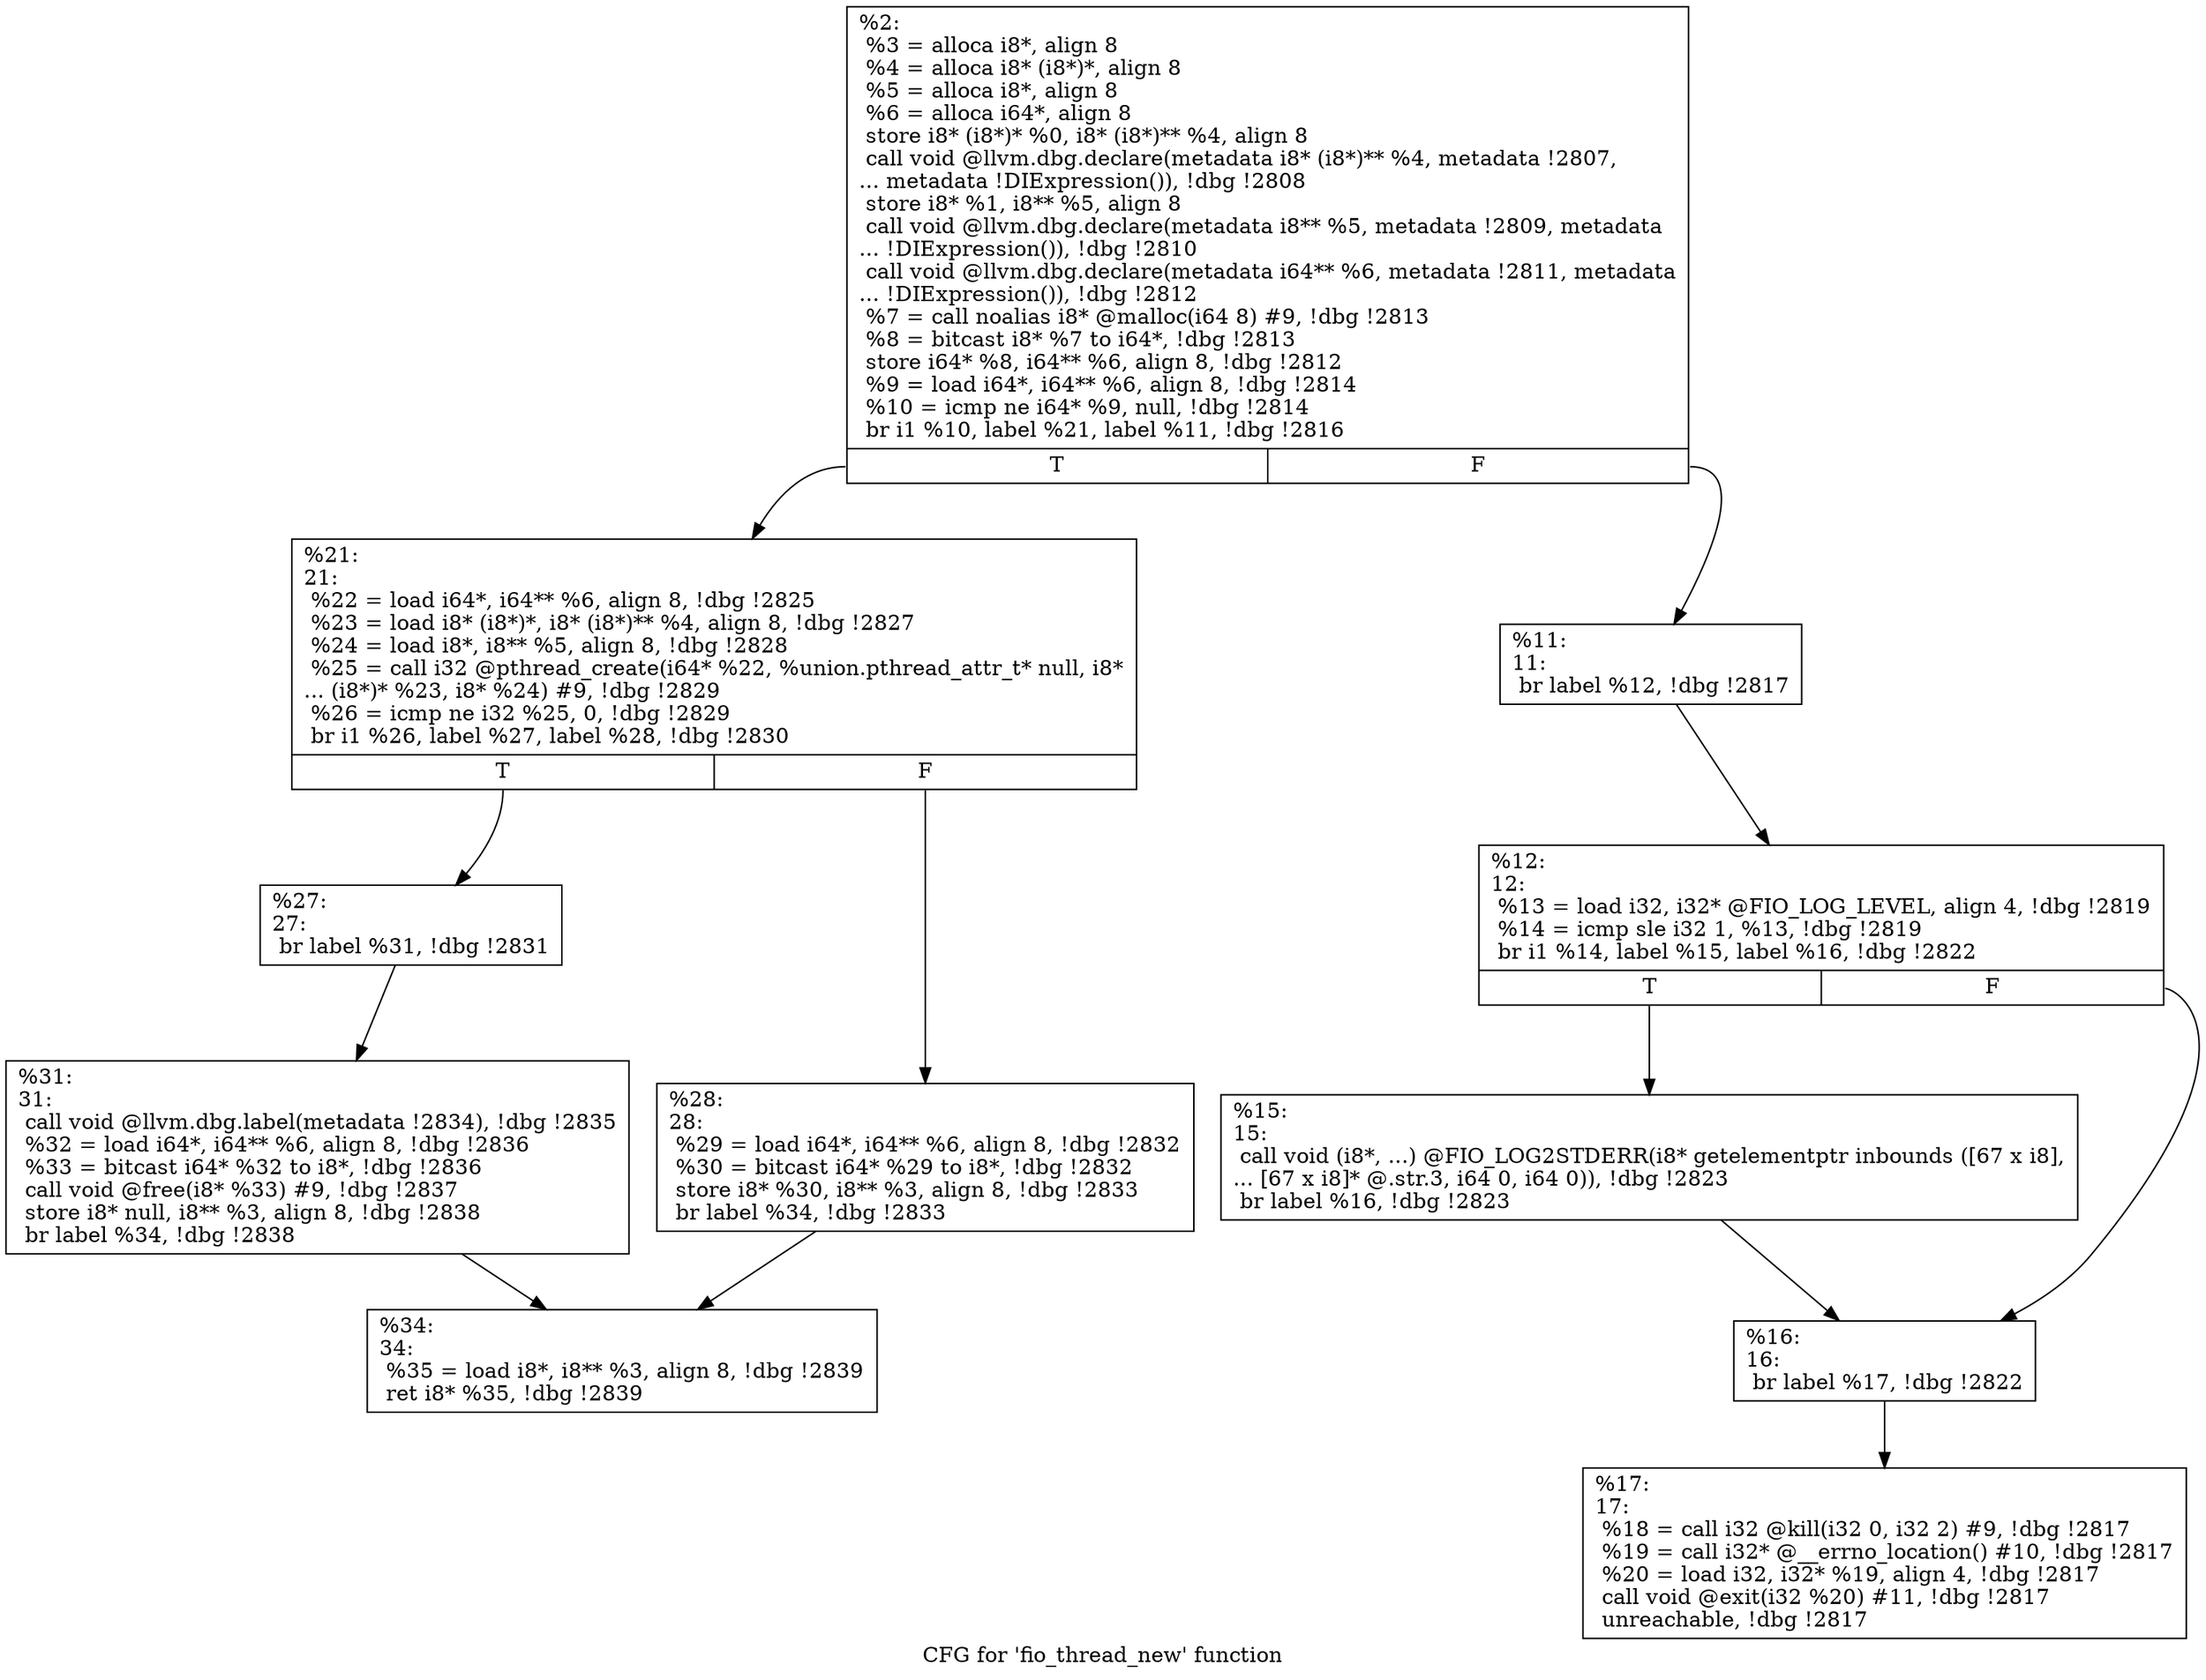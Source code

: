digraph "CFG for 'fio_thread_new' function" {
	label="CFG for 'fio_thread_new' function";

	Node0x5568516e75d0 [shape=record,label="{%2:\l  %3 = alloca i8*, align 8\l  %4 = alloca i8* (i8*)*, align 8\l  %5 = alloca i8*, align 8\l  %6 = alloca i64*, align 8\l  store i8* (i8*)* %0, i8* (i8*)** %4, align 8\l  call void @llvm.dbg.declare(metadata i8* (i8*)** %4, metadata !2807,\l... metadata !DIExpression()), !dbg !2808\l  store i8* %1, i8** %5, align 8\l  call void @llvm.dbg.declare(metadata i8** %5, metadata !2809, metadata\l... !DIExpression()), !dbg !2810\l  call void @llvm.dbg.declare(metadata i64** %6, metadata !2811, metadata\l... !DIExpression()), !dbg !2812\l  %7 = call noalias i8* @malloc(i64 8) #9, !dbg !2813\l  %8 = bitcast i8* %7 to i64*, !dbg !2813\l  store i64* %8, i64** %6, align 8, !dbg !2812\l  %9 = load i64*, i64** %6, align 8, !dbg !2814\l  %10 = icmp ne i64* %9, null, !dbg !2814\l  br i1 %10, label %21, label %11, !dbg !2816\l|{<s0>T|<s1>F}}"];
	Node0x5568516e75d0:s0 -> Node0x5568516e7a20;
	Node0x5568516e75d0:s1 -> Node0x5568516e7890;
	Node0x5568516e7890 [shape=record,label="{%11:\l11:                                               \l  br label %12, !dbg !2817\l}"];
	Node0x5568516e7890 -> Node0x5568516e78e0;
	Node0x5568516e78e0 [shape=record,label="{%12:\l12:                                               \l  %13 = load i32, i32* @FIO_LOG_LEVEL, align 4, !dbg !2819\l  %14 = icmp sle i32 1, %13, !dbg !2819\l  br i1 %14, label %15, label %16, !dbg !2822\l|{<s0>T|<s1>F}}"];
	Node0x5568516e78e0:s0 -> Node0x5568516e7930;
	Node0x5568516e78e0:s1 -> Node0x5568516e7980;
	Node0x5568516e7930 [shape=record,label="{%15:\l15:                                               \l  call void (i8*, ...) @FIO_LOG2STDERR(i8* getelementptr inbounds ([67 x i8],\l... [67 x i8]* @.str.3, i64 0, i64 0)), !dbg !2823\l  br label %16, !dbg !2823\l}"];
	Node0x5568516e7930 -> Node0x5568516e7980;
	Node0x5568516e7980 [shape=record,label="{%16:\l16:                                               \l  br label %17, !dbg !2822\l}"];
	Node0x5568516e7980 -> Node0x5568516e79d0;
	Node0x5568516e79d0 [shape=record,label="{%17:\l17:                                               \l  %18 = call i32 @kill(i32 0, i32 2) #9, !dbg !2817\l  %19 = call i32* @__errno_location() #10, !dbg !2817\l  %20 = load i32, i32* %19, align 4, !dbg !2817\l  call void @exit(i32 %20) #11, !dbg !2817\l  unreachable, !dbg !2817\l}"];
	Node0x5568516e7a20 [shape=record,label="{%21:\l21:                                               \l  %22 = load i64*, i64** %6, align 8, !dbg !2825\l  %23 = load i8* (i8*)*, i8* (i8*)** %4, align 8, !dbg !2827\l  %24 = load i8*, i8** %5, align 8, !dbg !2828\l  %25 = call i32 @pthread_create(i64* %22, %union.pthread_attr_t* null, i8*\l... (i8*)* %23, i8* %24) #9, !dbg !2829\l  %26 = icmp ne i32 %25, 0, !dbg !2829\l  br i1 %26, label %27, label %28, !dbg !2830\l|{<s0>T|<s1>F}}"];
	Node0x5568516e7a20:s0 -> Node0x5568516e7a70;
	Node0x5568516e7a20:s1 -> Node0x5568516e7ac0;
	Node0x5568516e7a70 [shape=record,label="{%27:\l27:                                               \l  br label %31, !dbg !2831\l}"];
	Node0x5568516e7a70 -> Node0x5568516e7b10;
	Node0x5568516e7ac0 [shape=record,label="{%28:\l28:                                               \l  %29 = load i64*, i64** %6, align 8, !dbg !2832\l  %30 = bitcast i64* %29 to i8*, !dbg !2832\l  store i8* %30, i8** %3, align 8, !dbg !2833\l  br label %34, !dbg !2833\l}"];
	Node0x5568516e7ac0 -> Node0x5568516e7b60;
	Node0x5568516e7b10 [shape=record,label="{%31:\l31:                                               \l  call void @llvm.dbg.label(metadata !2834), !dbg !2835\l  %32 = load i64*, i64** %6, align 8, !dbg !2836\l  %33 = bitcast i64* %32 to i8*, !dbg !2836\l  call void @free(i8* %33) #9, !dbg !2837\l  store i8* null, i8** %3, align 8, !dbg !2838\l  br label %34, !dbg !2838\l}"];
	Node0x5568516e7b10 -> Node0x5568516e7b60;
	Node0x5568516e7b60 [shape=record,label="{%34:\l34:                                               \l  %35 = load i8*, i8** %3, align 8, !dbg !2839\l  ret i8* %35, !dbg !2839\l}"];
}
